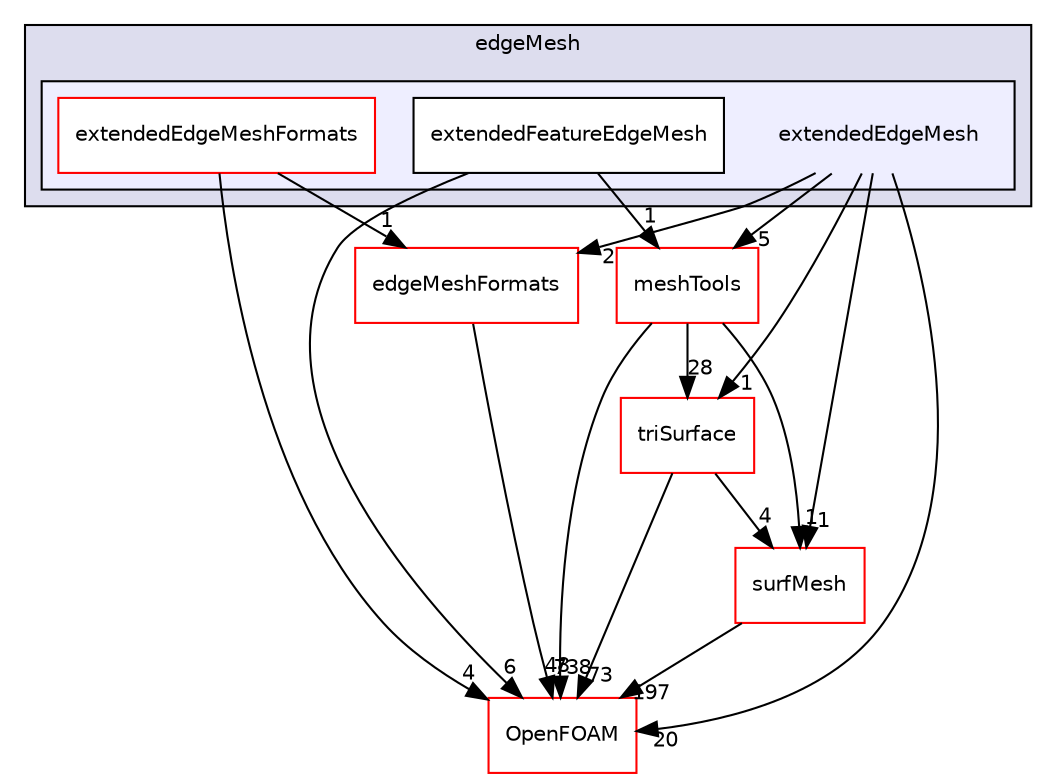 digraph "src/edgeMesh/extendedEdgeMesh" {
  bgcolor=transparent;
  compound=true
  node [ fontsize="10", fontname="Helvetica"];
  edge [ labelfontsize="10", labelfontname="Helvetica"];
  subgraph clusterdir_547d95b1f800fe300ab8f22eec4ab7b0 {
    graph [ bgcolor="#ddddee", pencolor="black", label="edgeMesh" fontname="Helvetica", fontsize="10", URL="dir_547d95b1f800fe300ab8f22eec4ab7b0.html"]
  subgraph clusterdir_88a030b2d8ede3fd9e95a10007c872b4 {
    graph [ bgcolor="#eeeeff", pencolor="black", label="" URL="dir_88a030b2d8ede3fd9e95a10007c872b4.html"];
    dir_88a030b2d8ede3fd9e95a10007c872b4 [shape=plaintext label="extendedEdgeMesh"];
    dir_b53596efe6f4eaaccbf9c35140398b36 [shape=box label="extendedEdgeMeshFormats" color="red" fillcolor="white" style="filled" URL="dir_b53596efe6f4eaaccbf9c35140398b36.html"];
    dir_0e8c9ed9e5e9f40a03da3ee9d3010bae [shape=box label="extendedFeatureEdgeMesh" color="black" fillcolor="white" style="filled" URL="dir_0e8c9ed9e5e9f40a03da3ee9d3010bae.html"];
  }
  }
  dir_0a88fe22feb23ce5f078a04a1df67721 [shape=box label="surfMesh" color="red" URL="dir_0a88fe22feb23ce5f078a04a1df67721.html"];
  dir_b63c002b7559990bd414058641eb48ad [shape=box label="triSurface" color="red" URL="dir_b63c002b7559990bd414058641eb48ad.html"];
  dir_ae30ad0bef50cf391b24c614251bb9fd [shape=box label="meshTools" color="red" URL="dir_ae30ad0bef50cf391b24c614251bb9fd.html"];
  dir_0b3f7f46c9dc13de0ea8114aee8c4107 [shape=box label="edgeMeshFormats" color="red" URL="dir_0b3f7f46c9dc13de0ea8114aee8c4107.html"];
  dir_c5473ff19b20e6ec4dfe5c310b3778a8 [shape=box label="OpenFOAM" color="red" URL="dir_c5473ff19b20e6ec4dfe5c310b3778a8.html"];
  dir_0e8c9ed9e5e9f40a03da3ee9d3010bae->dir_ae30ad0bef50cf391b24c614251bb9fd [headlabel="1", labeldistance=1.5 headhref="dir_000847_001781.html"];
  dir_0e8c9ed9e5e9f40a03da3ee9d3010bae->dir_c5473ff19b20e6ec4dfe5c310b3778a8 [headlabel="6", labeldistance=1.5 headhref="dir_000847_001927.html"];
  dir_0a88fe22feb23ce5f078a04a1df67721->dir_c5473ff19b20e6ec4dfe5c310b3778a8 [headlabel="197", labeldistance=1.5 headhref="dir_002710_001927.html"];
  dir_b63c002b7559990bd414058641eb48ad->dir_0a88fe22feb23ce5f078a04a1df67721 [headlabel="4", labeldistance=1.5 headhref="dir_002998_002710.html"];
  dir_b63c002b7559990bd414058641eb48ad->dir_c5473ff19b20e6ec4dfe5c310b3778a8 [headlabel="73", labeldistance=1.5 headhref="dir_002998_001927.html"];
  dir_ae30ad0bef50cf391b24c614251bb9fd->dir_0a88fe22feb23ce5f078a04a1df67721 [headlabel="1", labeldistance=1.5 headhref="dir_001781_002710.html"];
  dir_ae30ad0bef50cf391b24c614251bb9fd->dir_b63c002b7559990bd414058641eb48ad [headlabel="28", labeldistance=1.5 headhref="dir_001781_002998.html"];
  dir_ae30ad0bef50cf391b24c614251bb9fd->dir_c5473ff19b20e6ec4dfe5c310b3778a8 [headlabel="738", labeldistance=1.5 headhref="dir_001781_001927.html"];
  dir_0b3f7f46c9dc13de0ea8114aee8c4107->dir_c5473ff19b20e6ec4dfe5c310b3778a8 [headlabel="48", labeldistance=1.5 headhref="dir_000837_001927.html"];
  dir_b53596efe6f4eaaccbf9c35140398b36->dir_0b3f7f46c9dc13de0ea8114aee8c4107 [headlabel="1", labeldistance=1.5 headhref="dir_000845_000837.html"];
  dir_b53596efe6f4eaaccbf9c35140398b36->dir_c5473ff19b20e6ec4dfe5c310b3778a8 [headlabel="4", labeldistance=1.5 headhref="dir_000845_001927.html"];
  dir_88a030b2d8ede3fd9e95a10007c872b4->dir_0a88fe22feb23ce5f078a04a1df67721 [headlabel="1", labeldistance=1.5 headhref="dir_000844_002710.html"];
  dir_88a030b2d8ede3fd9e95a10007c872b4->dir_b63c002b7559990bd414058641eb48ad [headlabel="1", labeldistance=1.5 headhref="dir_000844_002998.html"];
  dir_88a030b2d8ede3fd9e95a10007c872b4->dir_ae30ad0bef50cf391b24c614251bb9fd [headlabel="5", labeldistance=1.5 headhref="dir_000844_001781.html"];
  dir_88a030b2d8ede3fd9e95a10007c872b4->dir_0b3f7f46c9dc13de0ea8114aee8c4107 [headlabel="2", labeldistance=1.5 headhref="dir_000844_000837.html"];
  dir_88a030b2d8ede3fd9e95a10007c872b4->dir_c5473ff19b20e6ec4dfe5c310b3778a8 [headlabel="20", labeldistance=1.5 headhref="dir_000844_001927.html"];
}
